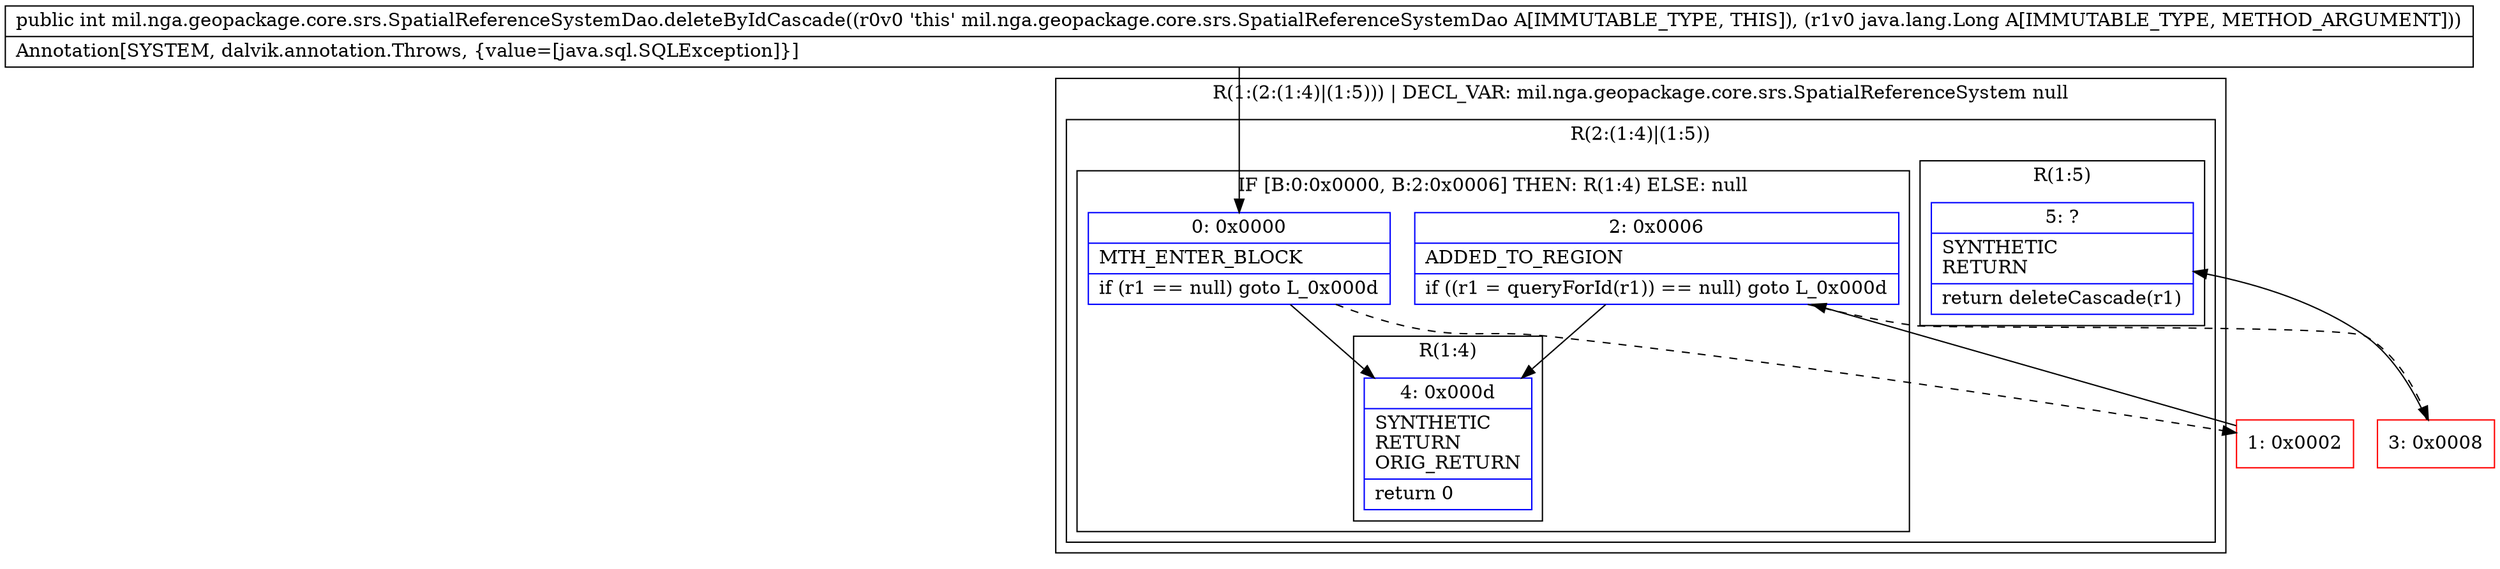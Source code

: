 digraph "CFG formil.nga.geopackage.core.srs.SpatialReferenceSystemDao.deleteByIdCascade(Ljava\/lang\/Long;)I" {
subgraph cluster_Region_1807615041 {
label = "R(1:(2:(1:4)|(1:5))) | DECL_VAR: mil.nga.geopackage.core.srs.SpatialReferenceSystem null\l";
node [shape=record,color=blue];
subgraph cluster_Region_1963691514 {
label = "R(2:(1:4)|(1:5))";
node [shape=record,color=blue];
subgraph cluster_IfRegion_594627713 {
label = "IF [B:0:0x0000, B:2:0x0006] THEN: R(1:4) ELSE: null";
node [shape=record,color=blue];
Node_0 [shape=record,label="{0\:\ 0x0000|MTH_ENTER_BLOCK\l|if (r1 == null) goto L_0x000d\l}"];
Node_2 [shape=record,label="{2\:\ 0x0006|ADDED_TO_REGION\l|if ((r1 = queryForId(r1)) == null) goto L_0x000d\l}"];
subgraph cluster_Region_411818202 {
label = "R(1:4)";
node [shape=record,color=blue];
Node_4 [shape=record,label="{4\:\ 0x000d|SYNTHETIC\lRETURN\lORIG_RETURN\l|return 0\l}"];
}
}
subgraph cluster_Region_51137414 {
label = "R(1:5)";
node [shape=record,color=blue];
Node_5 [shape=record,label="{5\:\ ?|SYNTHETIC\lRETURN\l|return deleteCascade(r1)\l}"];
}
}
}
Node_1 [shape=record,color=red,label="{1\:\ 0x0002}"];
Node_3 [shape=record,color=red,label="{3\:\ 0x0008}"];
MethodNode[shape=record,label="{public int mil.nga.geopackage.core.srs.SpatialReferenceSystemDao.deleteByIdCascade((r0v0 'this' mil.nga.geopackage.core.srs.SpatialReferenceSystemDao A[IMMUTABLE_TYPE, THIS]), (r1v0 java.lang.Long A[IMMUTABLE_TYPE, METHOD_ARGUMENT]))  | Annotation[SYSTEM, dalvik.annotation.Throws, \{value=[java.sql.SQLException]\}]\l}"];
MethodNode -> Node_0;
Node_0 -> Node_1[style=dashed];
Node_0 -> Node_4;
Node_2 -> Node_3[style=dashed];
Node_2 -> Node_4;
Node_1 -> Node_2;
Node_3 -> Node_5;
}

